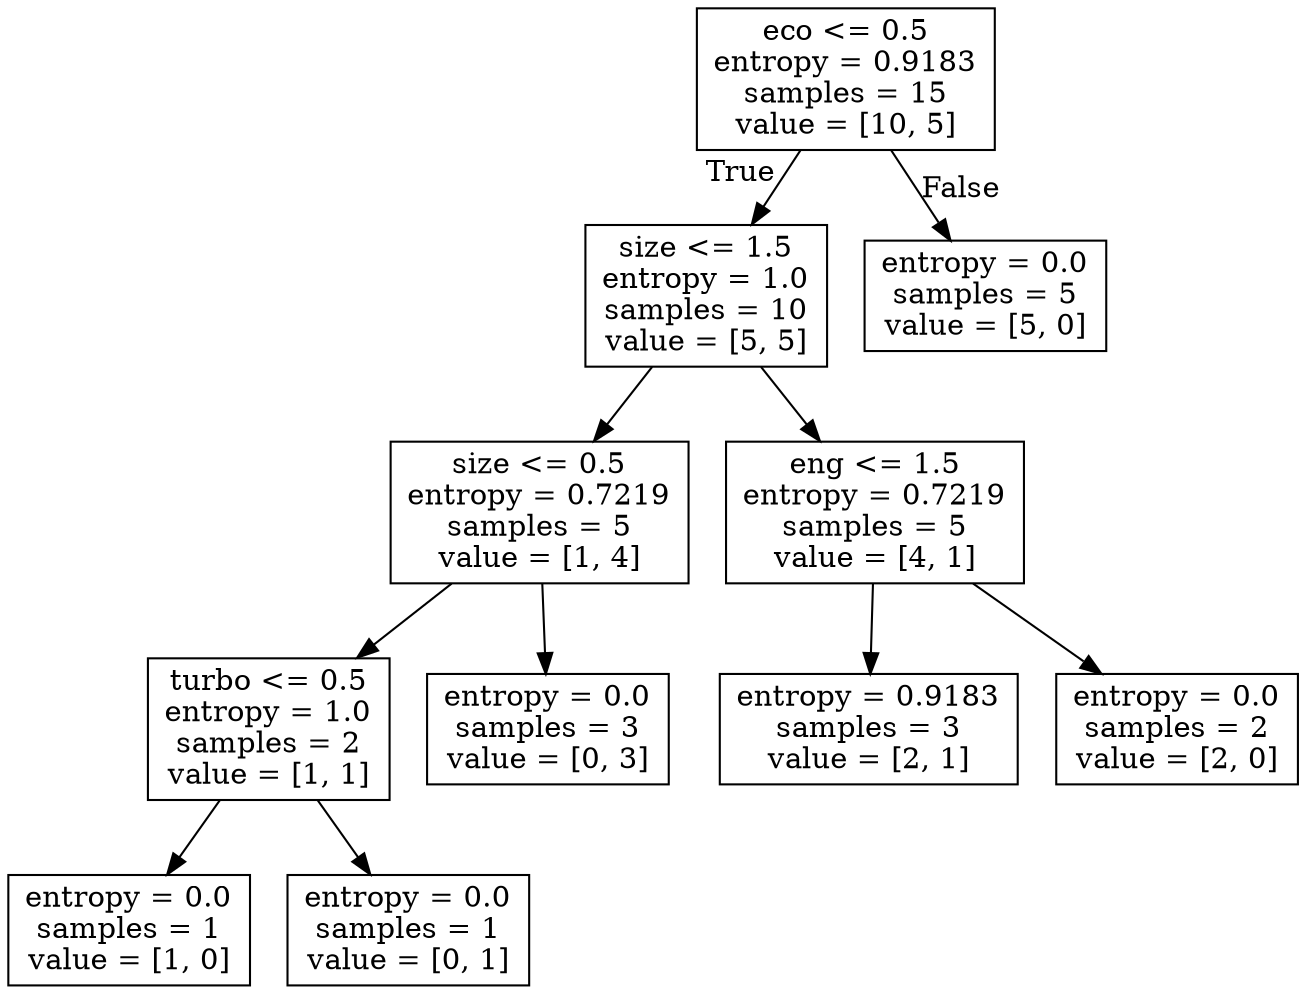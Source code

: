 digraph Tree {
node [shape=box] ;
0 [label="eco <= 0.5\nentropy = 0.9183\nsamples = 15\nvalue = [10, 5]"] ;
1 [label="size <= 1.5\nentropy = 1.0\nsamples = 10\nvalue = [5, 5]"] ;
0 -> 1 [labeldistance=2.5, labelangle=45, headlabel="True"] ;
2 [label="size <= 0.5\nentropy = 0.7219\nsamples = 5\nvalue = [1, 4]"] ;
1 -> 2 ;
3 [label="turbo <= 0.5\nentropy = 1.0\nsamples = 2\nvalue = [1, 1]"] ;
2 -> 3 ;
4 [label="entropy = 0.0\nsamples = 1\nvalue = [1, 0]"] ;
3 -> 4 ;
5 [label="entropy = 0.0\nsamples = 1\nvalue = [0, 1]"] ;
3 -> 5 ;
6 [label="entropy = 0.0\nsamples = 3\nvalue = [0, 3]"] ;
2 -> 6 ;
7 [label="eng <= 1.5\nentropy = 0.7219\nsamples = 5\nvalue = [4, 1]"] ;
1 -> 7 ;
8 [label="entropy = 0.9183\nsamples = 3\nvalue = [2, 1]"] ;
7 -> 8 ;
9 [label="entropy = 0.0\nsamples = 2\nvalue = [2, 0]"] ;
7 -> 9 ;
10 [label="entropy = 0.0\nsamples = 5\nvalue = [5, 0]"] ;
0 -> 10 [labeldistance=2.5, labelangle=-45, headlabel="False"] ;
}